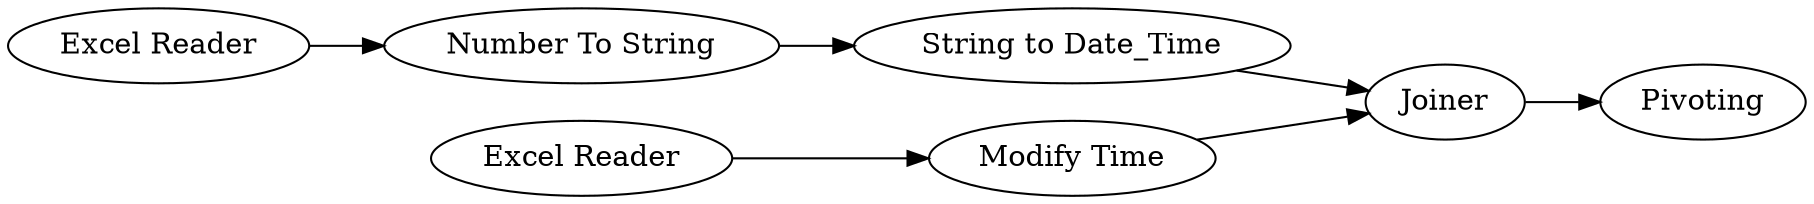 digraph {
	"-873819384358278054_3" [label="Modify Time"]
	"-873819384358278054_1" [label="Excel Reader"]
	"-873819384358278054_5" [label="String to Date_Time"]
	"-873819384358278054_7" [label=Pivoting]
	"-873819384358278054_4" [label="Number To String"]
	"-873819384358278054_2" [label="Excel Reader"]
	"-873819384358278054_6" [label=Joiner]
	"-873819384358278054_1" -> "-873819384358278054_3"
	"-873819384358278054_2" -> "-873819384358278054_4"
	"-873819384358278054_4" -> "-873819384358278054_5"
	"-873819384358278054_5" -> "-873819384358278054_6"
	"-873819384358278054_6" -> "-873819384358278054_7"
	"-873819384358278054_3" -> "-873819384358278054_6"
	rankdir=LR
}
